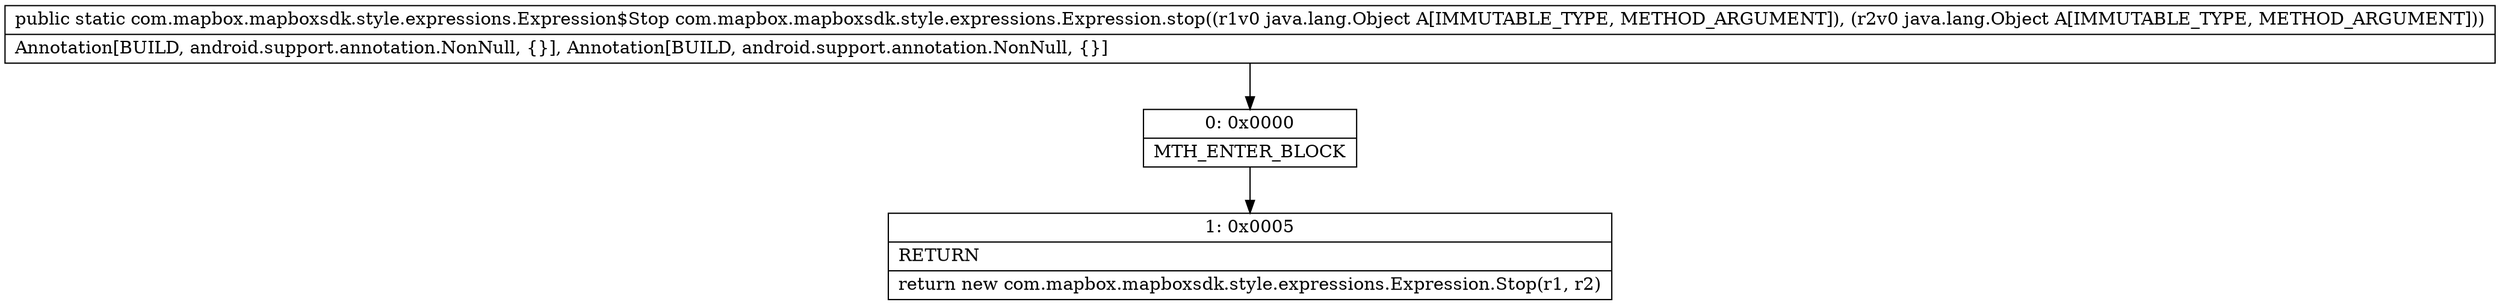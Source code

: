 digraph "CFG forcom.mapbox.mapboxsdk.style.expressions.Expression.stop(Ljava\/lang\/Object;Ljava\/lang\/Object;)Lcom\/mapbox\/mapboxsdk\/style\/expressions\/Expression$Stop;" {
Node_0 [shape=record,label="{0\:\ 0x0000|MTH_ENTER_BLOCK\l}"];
Node_1 [shape=record,label="{1\:\ 0x0005|RETURN\l|return new com.mapbox.mapboxsdk.style.expressions.Expression.Stop(r1, r2)\l}"];
MethodNode[shape=record,label="{public static com.mapbox.mapboxsdk.style.expressions.Expression$Stop com.mapbox.mapboxsdk.style.expressions.Expression.stop((r1v0 java.lang.Object A[IMMUTABLE_TYPE, METHOD_ARGUMENT]), (r2v0 java.lang.Object A[IMMUTABLE_TYPE, METHOD_ARGUMENT]))  | Annotation[BUILD, android.support.annotation.NonNull, \{\}], Annotation[BUILD, android.support.annotation.NonNull, \{\}]\l}"];
MethodNode -> Node_0;
Node_0 -> Node_1;
}

